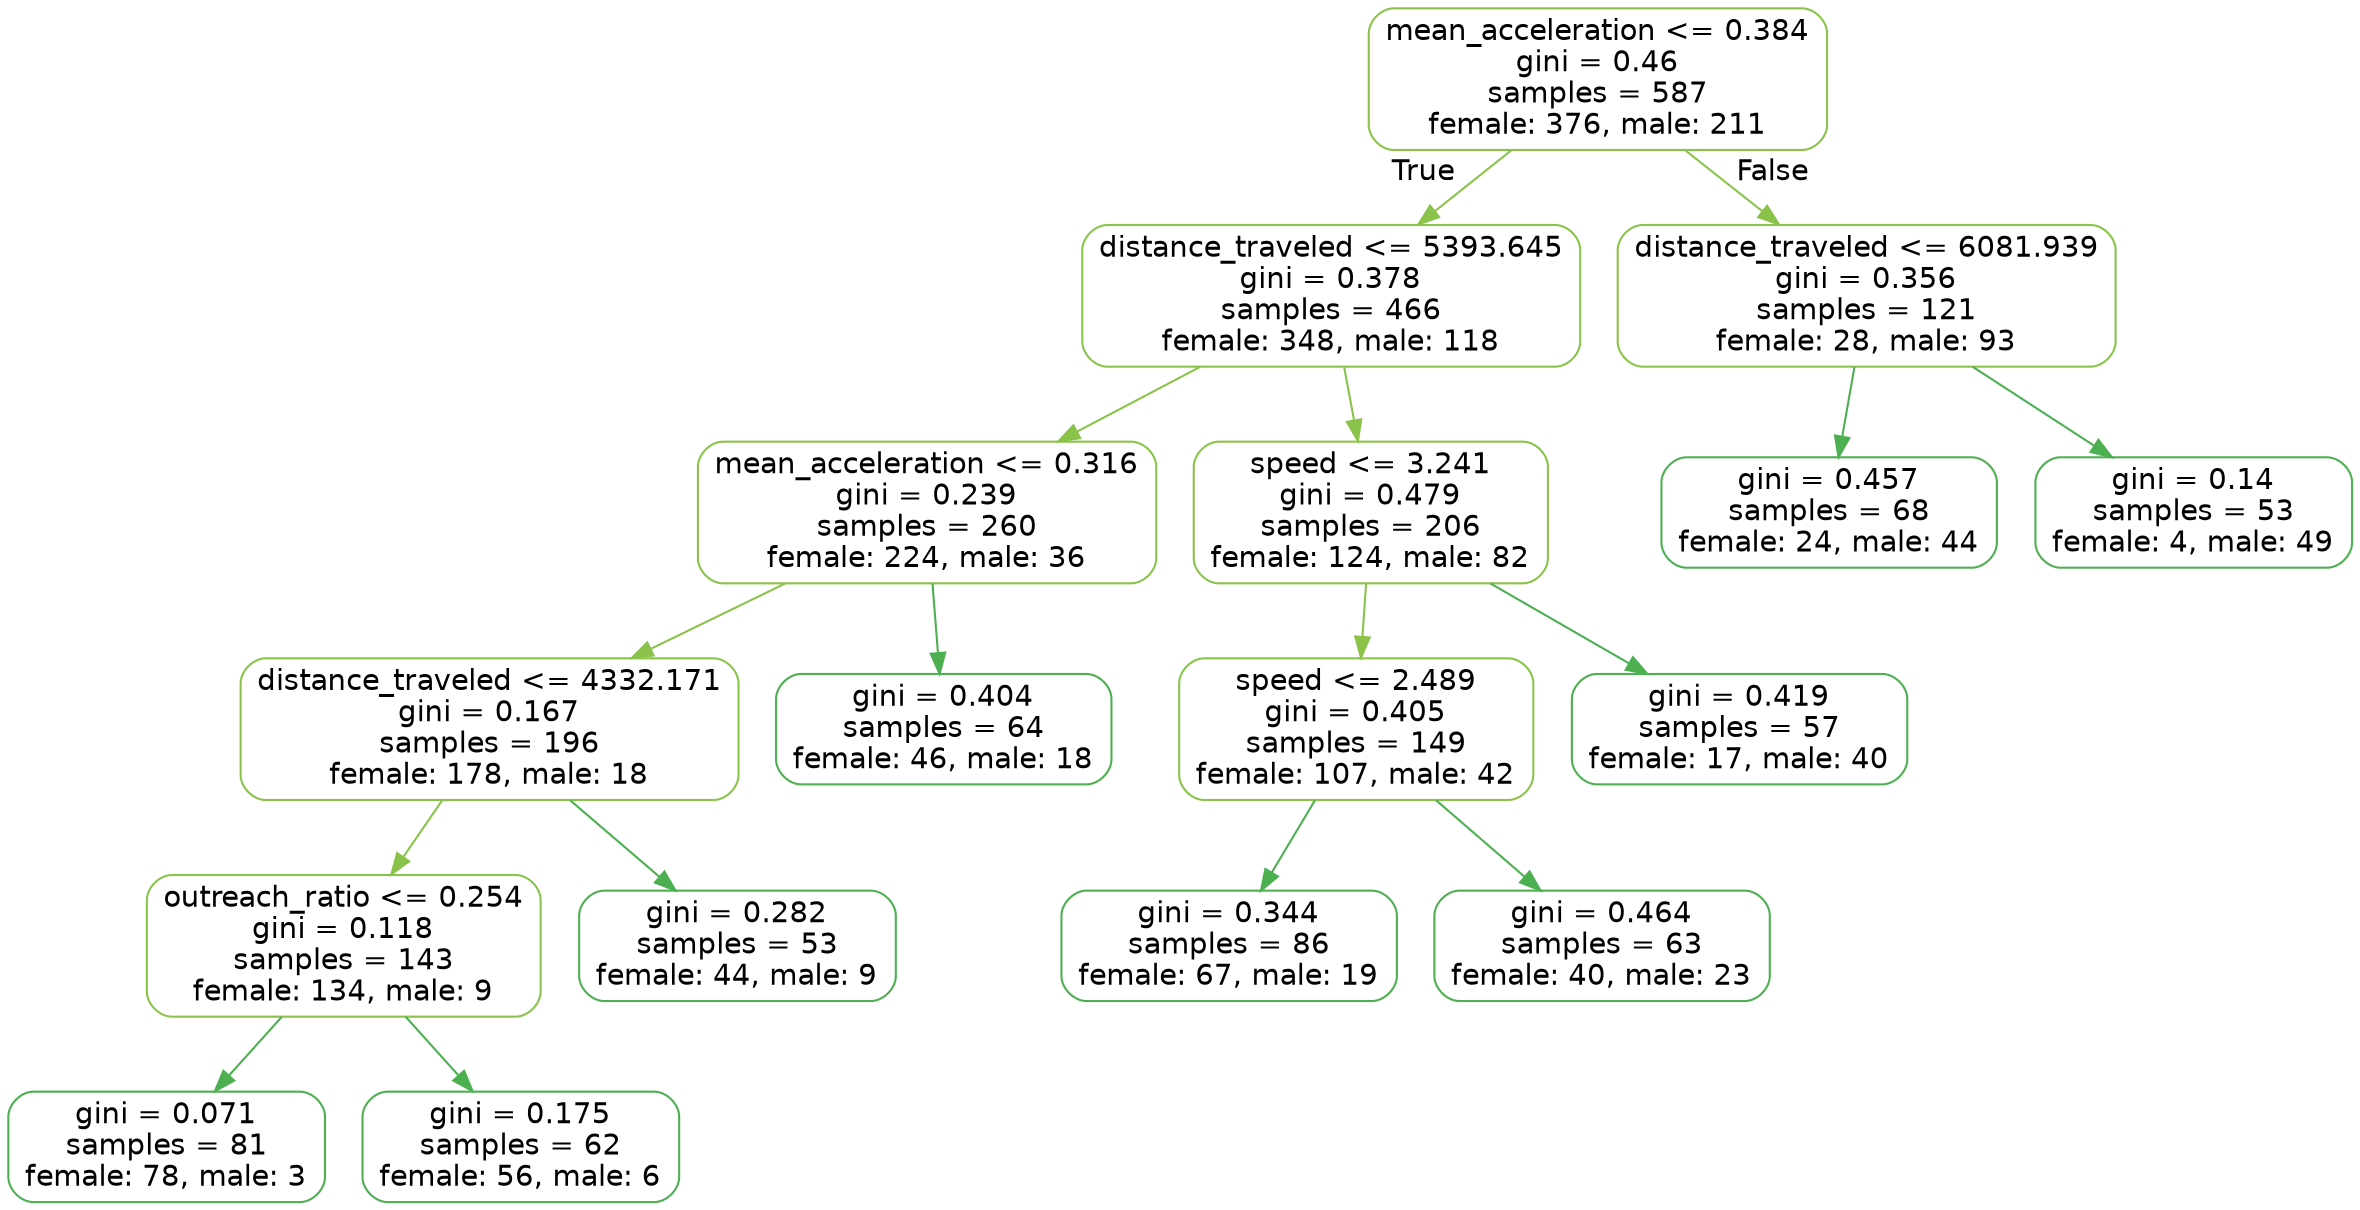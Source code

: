 digraph Tree {
node [shape=box, fontname="helvetica", style=rounded, color="#8bc34a"] ;
edge [fontname="helvetica", color="#8bc34a"] ;
0 [label="mean_acceleration <= 0.384\ngini = 0.46\nsamples = 587\nfemale: 376, male: 211" ] ;
1 [label="distance_traveled <= 5393.645\ngini = 0.378\nsamples = 466\nfemale: 348, male: 118"] ;
0 -> 1 [labeldistance=2.5, labelangle=45, headlabel="True"] ;
2 [label="mean_acceleration <= 0.316\ngini = 0.239\nsamples = 260\nfemale: 224, male: 36"] ;
1 -> 2 ;
3 [label="distance_traveled <= 4332.171\ngini = 0.167\nsamples = 196\nfemale: 178, male: 18"] ;
2 -> 3 ;
4 [label="outreach_ratio <= 0.254\ngini = 0.118\nsamples = 143\nfemale: 134, male: 9"] ;
3 -> 4 ;
5 [label="gini = 0.071\nsamples = 81\nfemale: 78, male: 3", color="#4caf50"] ;
4 -> 5 [color="#4caf50"];
6 [label="gini = 0.175\nsamples = 62\nfemale: 56, male: 6", color="#4caf50"] ;
4 -> 6 [color="#4caf50"];
7 [label="gini = 0.282\nsamples = 53\nfemale: 44, male: 9", color="#4caf50"] ;
3 -> 7 [color="#4caf50"];
8 [label="gini = 0.404\nsamples = 64\nfemale: 46, male: 18", color="#4caf50"] ;
2 -> 8 [color="#4caf50"];
9 [label="speed <= 3.241\ngini = 0.479\nsamples = 206\nfemale: 124, male: 82"] ;
1 -> 9 ;
10 [label="speed <= 2.489\ngini = 0.405\nsamples = 149\nfemale: 107, male: 42"] ;
9 -> 10 ;
11 [label="gini = 0.344\nsamples = 86\nfemale: 67, male: 19", color="#4caf50"] ;
10 -> 11 [color="#4caf50"];
12 [label="gini = 0.464\nsamples = 63\nfemale: 40, male: 23", color="#4caf50"] ;
10 -> 12 [color="#4caf50"];
13 [label="gini = 0.419\nsamples = 57\nfemale: 17, male: 40", color="#4caf50"] ;
9 -> 13 [color="#4caf50"];
14 [label="distance_traveled <= 6081.939\ngini = 0.356\nsamples = 121\nfemale: 28, male: 93"] ;
0 -> 14 [labeldistance=2.5, labelangle=-45, headlabel="False"] ;
15 [label="gini = 0.457\nsamples = 68\nfemale: 24, male: 44", color="#4caf50"] ;
14 -> 15 [color="#4caf50"];
16 [label="gini = 0.14\nsamples = 53\nfemale: 4, male: 49", color="#4caf50"] ;
14 -> 16 [color="#4caf50"];
}